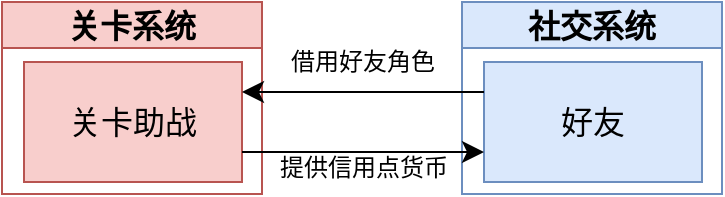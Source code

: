 <mxfile version="21.6.1" type="device">
  <diagram name="第 1 页" id="m2fm3jRCatw7d2Zvl0W3">
    <mxGraphModel dx="1084" dy="1062" grid="1" gridSize="10" guides="1" tooltips="1" connect="1" arrows="1" fold="1" page="0" pageScale="1" pageWidth="1169" pageHeight="1654" math="0" shadow="0">
      <root>
        <mxCell id="0" />
        <mxCell id="1" parent="0" />
        <mxCell id="zn7Un_yw3AAWJuZTGmoi-2" value="关卡系统" style="swimlane;whiteSpace=wrap;html=1;fontSize=16;fillColor=#f8cecc;strokeColor=#b85450;" parent="1" vertex="1">
          <mxGeometry x="-90" y="-28" width="130" height="96" as="geometry" />
        </mxCell>
        <mxCell id="zn7Un_yw3AAWJuZTGmoi-1" value="关卡助战" style="rounded=0;whiteSpace=wrap;html=1;fontSize=16;fillColor=#f8cecc;strokeColor=#b85450;" parent="zn7Un_yw3AAWJuZTGmoi-2" vertex="1">
          <mxGeometry x="11" y="30" width="109" height="60" as="geometry" />
        </mxCell>
        <mxCell id="zn7Un_yw3AAWJuZTGmoi-4" value="社交系统" style="swimlane;whiteSpace=wrap;html=1;fontSize=16;fillColor=#dae8fc;strokeColor=#6c8ebf;" parent="1" vertex="1">
          <mxGeometry x="140" y="-28" width="130" height="96" as="geometry" />
        </mxCell>
        <mxCell id="zn7Un_yw3AAWJuZTGmoi-5" value="好友" style="rounded=0;whiteSpace=wrap;html=1;fontSize=16;fillColor=#dae8fc;strokeColor=#6c8ebf;" parent="zn7Un_yw3AAWJuZTGmoi-4" vertex="1">
          <mxGeometry x="11" y="30" width="109" height="60" as="geometry" />
        </mxCell>
        <mxCell id="zn7Un_yw3AAWJuZTGmoi-7" style="edgeStyle=none;curved=1;rounded=0;orthogonalLoop=1;jettySize=auto;html=1;exitX=0;exitY=0.25;exitDx=0;exitDy=0;entryX=1;entryY=0.25;entryDx=0;entryDy=0;fontSize=12;startSize=8;endSize=8;" parent="1" source="zn7Un_yw3AAWJuZTGmoi-5" target="zn7Un_yw3AAWJuZTGmoi-1" edge="1">
          <mxGeometry relative="1" as="geometry" />
        </mxCell>
        <mxCell id="zn7Un_yw3AAWJuZTGmoi-8" style="edgeStyle=none;curved=1;rounded=0;orthogonalLoop=1;jettySize=auto;html=1;exitX=1;exitY=0.75;exitDx=0;exitDy=0;entryX=0;entryY=0.75;entryDx=0;entryDy=0;fontSize=12;startSize=8;endSize=8;" parent="1" source="zn7Un_yw3AAWJuZTGmoi-1" target="zn7Un_yw3AAWJuZTGmoi-5" edge="1">
          <mxGeometry relative="1" as="geometry" />
        </mxCell>
        <mxCell id="zn7Un_yw3AAWJuZTGmoi-9" value="&lt;font style=&quot;font-size: 12px;&quot;&gt;借用好友角色&lt;/font&gt;" style="text;html=1;strokeColor=none;fillColor=none;align=center;verticalAlign=middle;whiteSpace=wrap;rounded=0;fontSize=16;" parent="1" vertex="1">
          <mxGeometry x="50" y="-10" width="81" height="20" as="geometry" />
        </mxCell>
        <mxCell id="zn7Un_yw3AAWJuZTGmoi-11" value="&lt;font style=&quot;font-size: 12px;&quot;&gt;提供信用点货币&lt;/font&gt;" style="text;html=1;strokeColor=none;fillColor=none;align=center;verticalAlign=middle;whiteSpace=wrap;rounded=0;fontSize=16;" parent="1" vertex="1">
          <mxGeometry x="45.5" y="38" width="90" height="30" as="geometry" />
        </mxCell>
      </root>
    </mxGraphModel>
  </diagram>
</mxfile>
